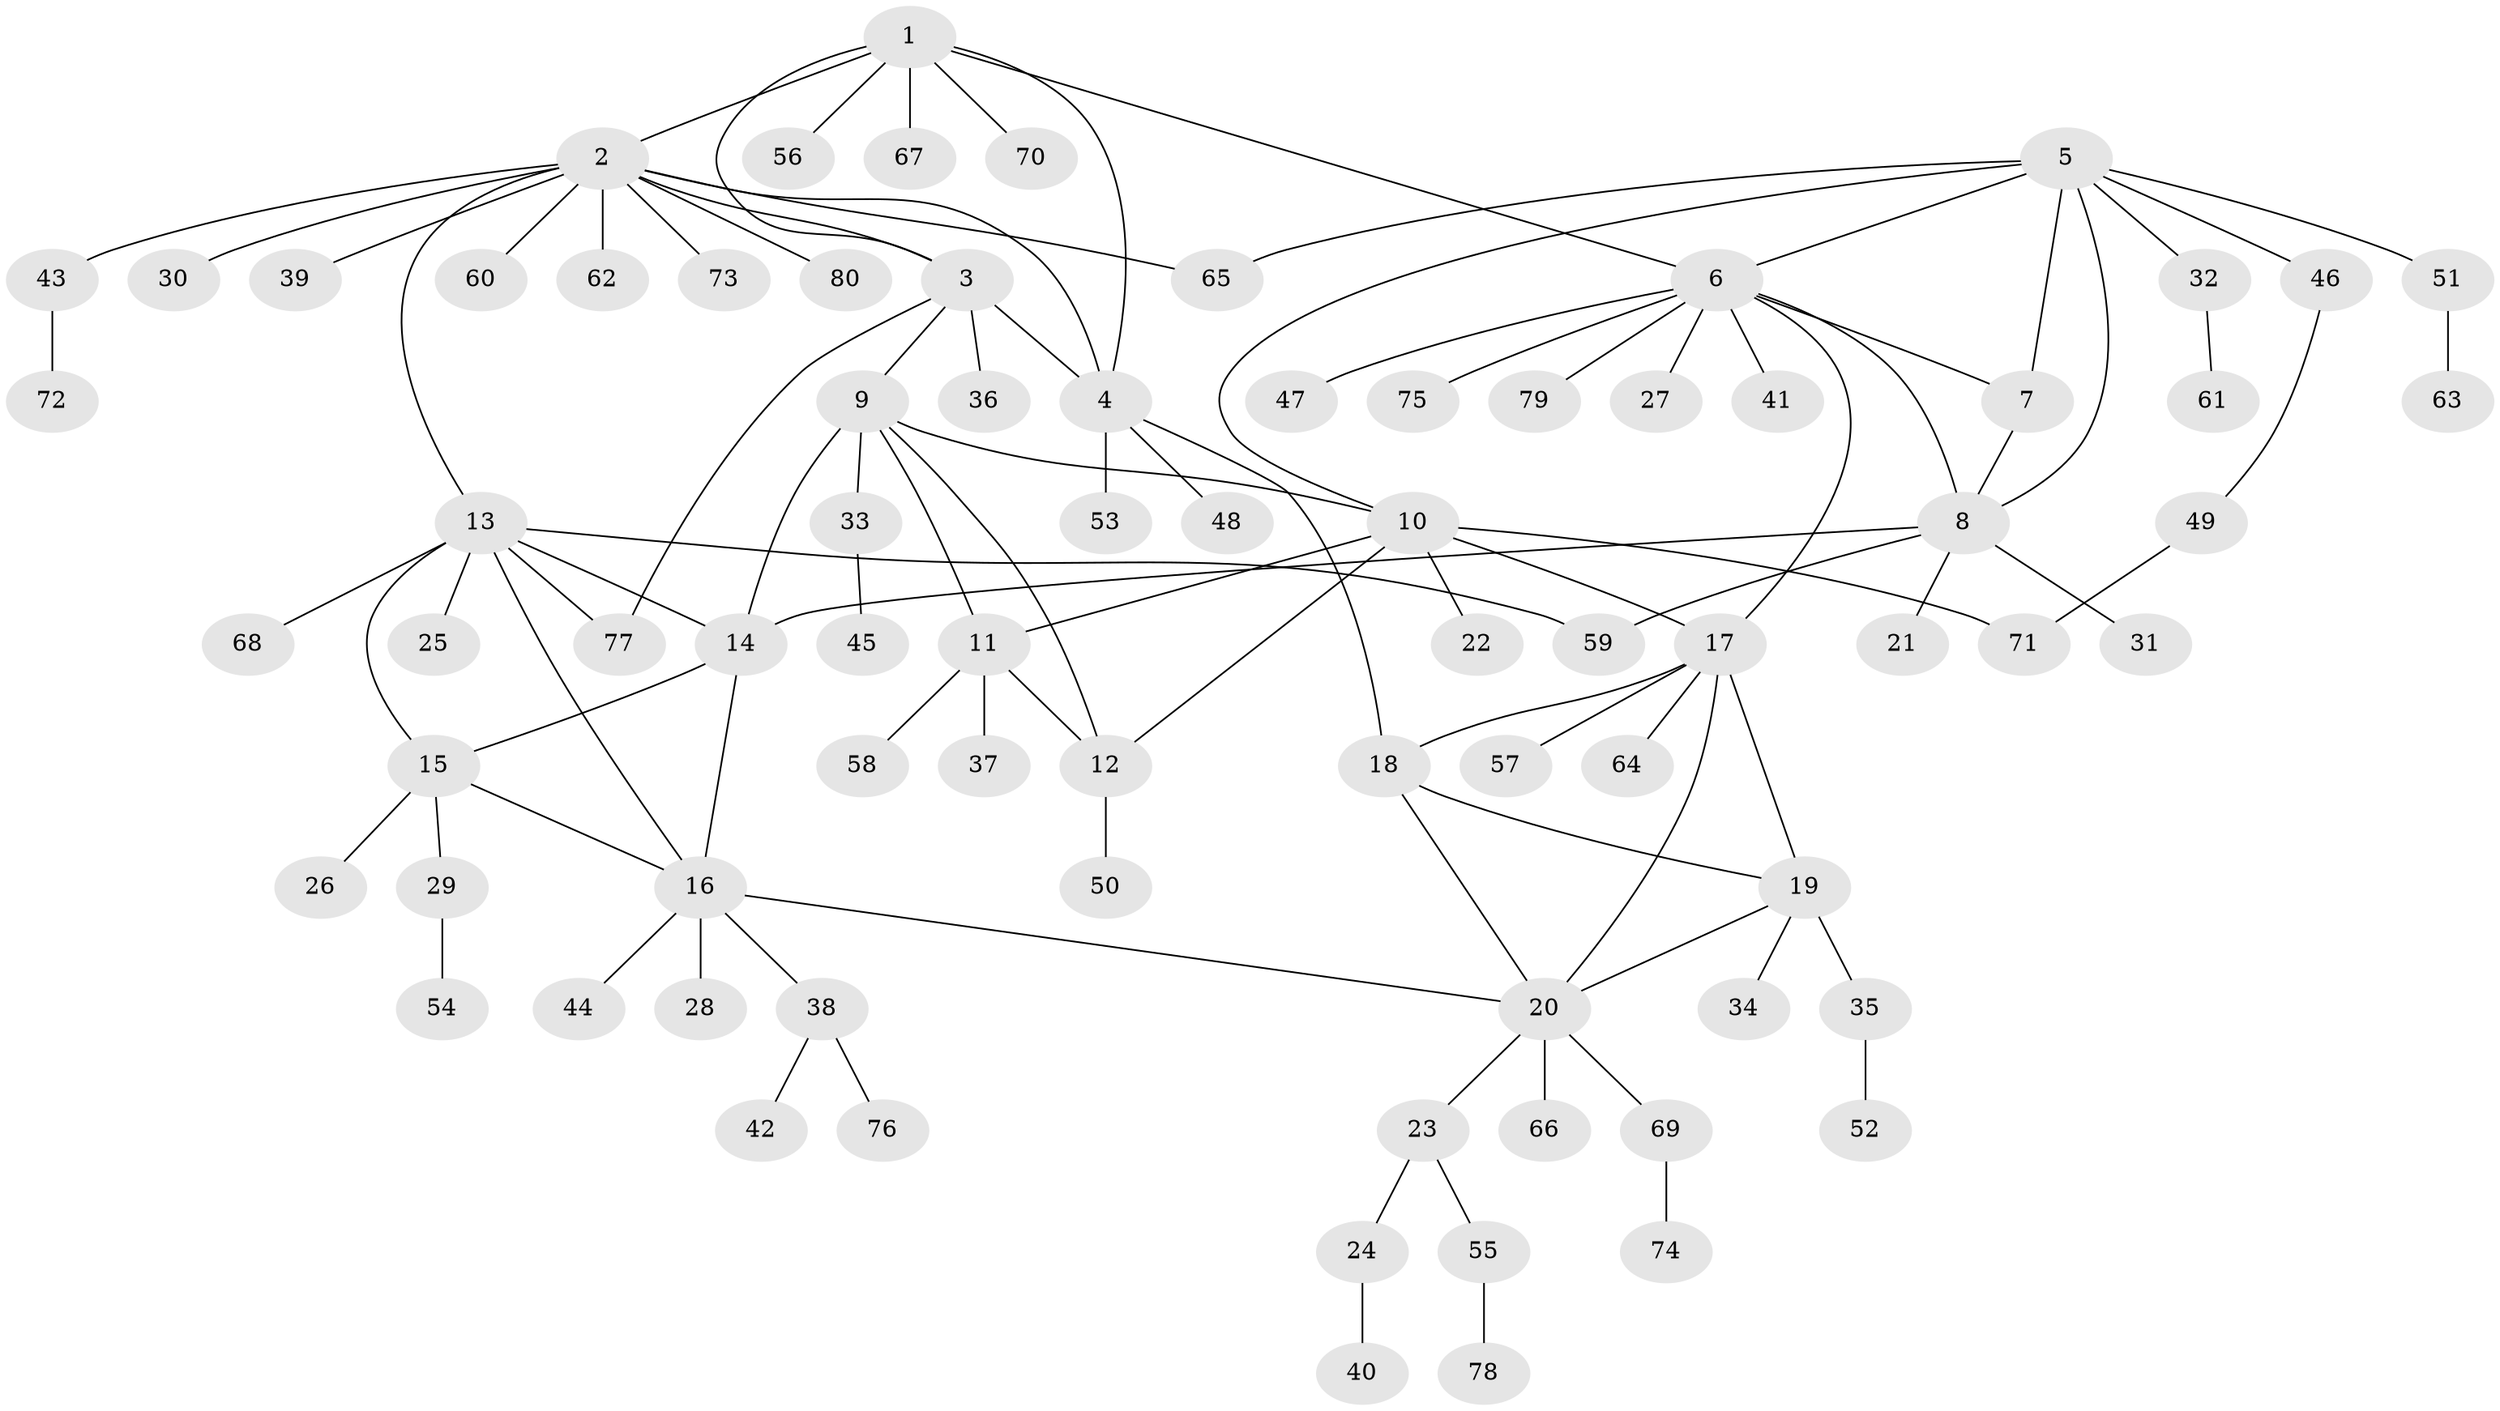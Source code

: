 // coarse degree distribution, {9: 0.03333333333333333, 10: 0.016666666666666666, 4: 0.016666666666666666, 7: 0.03333333333333333, 6: 0.016666666666666666, 5: 0.1, 8: 0.03333333333333333, 3: 0.03333333333333333, 1: 0.6333333333333333, 2: 0.08333333333333333}
// Generated by graph-tools (version 1.1) at 2025/42/03/06/25 10:42:07]
// undirected, 80 vertices, 104 edges
graph export_dot {
graph [start="1"]
  node [color=gray90,style=filled];
  1;
  2;
  3;
  4;
  5;
  6;
  7;
  8;
  9;
  10;
  11;
  12;
  13;
  14;
  15;
  16;
  17;
  18;
  19;
  20;
  21;
  22;
  23;
  24;
  25;
  26;
  27;
  28;
  29;
  30;
  31;
  32;
  33;
  34;
  35;
  36;
  37;
  38;
  39;
  40;
  41;
  42;
  43;
  44;
  45;
  46;
  47;
  48;
  49;
  50;
  51;
  52;
  53;
  54;
  55;
  56;
  57;
  58;
  59;
  60;
  61;
  62;
  63;
  64;
  65;
  66;
  67;
  68;
  69;
  70;
  71;
  72;
  73;
  74;
  75;
  76;
  77;
  78;
  79;
  80;
  1 -- 2;
  1 -- 3;
  1 -- 4;
  1 -- 6;
  1 -- 56;
  1 -- 67;
  1 -- 70;
  2 -- 3;
  2 -- 4;
  2 -- 13;
  2 -- 30;
  2 -- 39;
  2 -- 43;
  2 -- 60;
  2 -- 62;
  2 -- 65;
  2 -- 73;
  2 -- 80;
  3 -- 4;
  3 -- 9;
  3 -- 36;
  3 -- 77;
  4 -- 18;
  4 -- 48;
  4 -- 53;
  5 -- 6;
  5 -- 7;
  5 -- 8;
  5 -- 10;
  5 -- 32;
  5 -- 46;
  5 -- 51;
  5 -- 65;
  6 -- 7;
  6 -- 8;
  6 -- 17;
  6 -- 27;
  6 -- 41;
  6 -- 47;
  6 -- 75;
  6 -- 79;
  7 -- 8;
  8 -- 14;
  8 -- 21;
  8 -- 31;
  8 -- 59;
  9 -- 10;
  9 -- 11;
  9 -- 12;
  9 -- 14;
  9 -- 33;
  10 -- 11;
  10 -- 12;
  10 -- 17;
  10 -- 22;
  10 -- 71;
  11 -- 12;
  11 -- 37;
  11 -- 58;
  12 -- 50;
  13 -- 14;
  13 -- 15;
  13 -- 16;
  13 -- 25;
  13 -- 59;
  13 -- 68;
  13 -- 77;
  14 -- 15;
  14 -- 16;
  15 -- 16;
  15 -- 26;
  15 -- 29;
  16 -- 20;
  16 -- 28;
  16 -- 38;
  16 -- 44;
  17 -- 18;
  17 -- 19;
  17 -- 20;
  17 -- 57;
  17 -- 64;
  18 -- 19;
  18 -- 20;
  19 -- 20;
  19 -- 34;
  19 -- 35;
  20 -- 23;
  20 -- 66;
  20 -- 69;
  23 -- 24;
  23 -- 55;
  24 -- 40;
  29 -- 54;
  32 -- 61;
  33 -- 45;
  35 -- 52;
  38 -- 42;
  38 -- 76;
  43 -- 72;
  46 -- 49;
  49 -- 71;
  51 -- 63;
  55 -- 78;
  69 -- 74;
}
